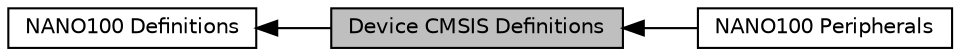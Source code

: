 digraph "Device CMSIS Definitions"
{
  edge [fontname="Helvetica",fontsize="10",labelfontname="Helvetica",labelfontsize="10"];
  node [fontname="Helvetica",fontsize="10",shape=box];
  rankdir=LR;
  Node1 [label="Device CMSIS Definitions",height=0.2,width=0.4,color="black", fillcolor="grey75", style="filled", fontcolor="black",tooltip=" "];
  Node2 [label="NANO100 Definitions",height=0.2,width=0.4,color="black", fillcolor="white", style="filled",URL="$dd/d84/group___n_a_n_o100___definitions.html",tooltip=" "];
  Node3 [label="NANO100 Peripherals",height=0.2,width=0.4,color="black", fillcolor="white", style="filled",URL="$d3/da8/group___n_a_n_o100___peripherals.html",tooltip=" "];
  Node2->Node1 [shape=plaintext, dir="back", style="solid"];
  Node1->Node3 [shape=plaintext, dir="back", style="solid"];
}
